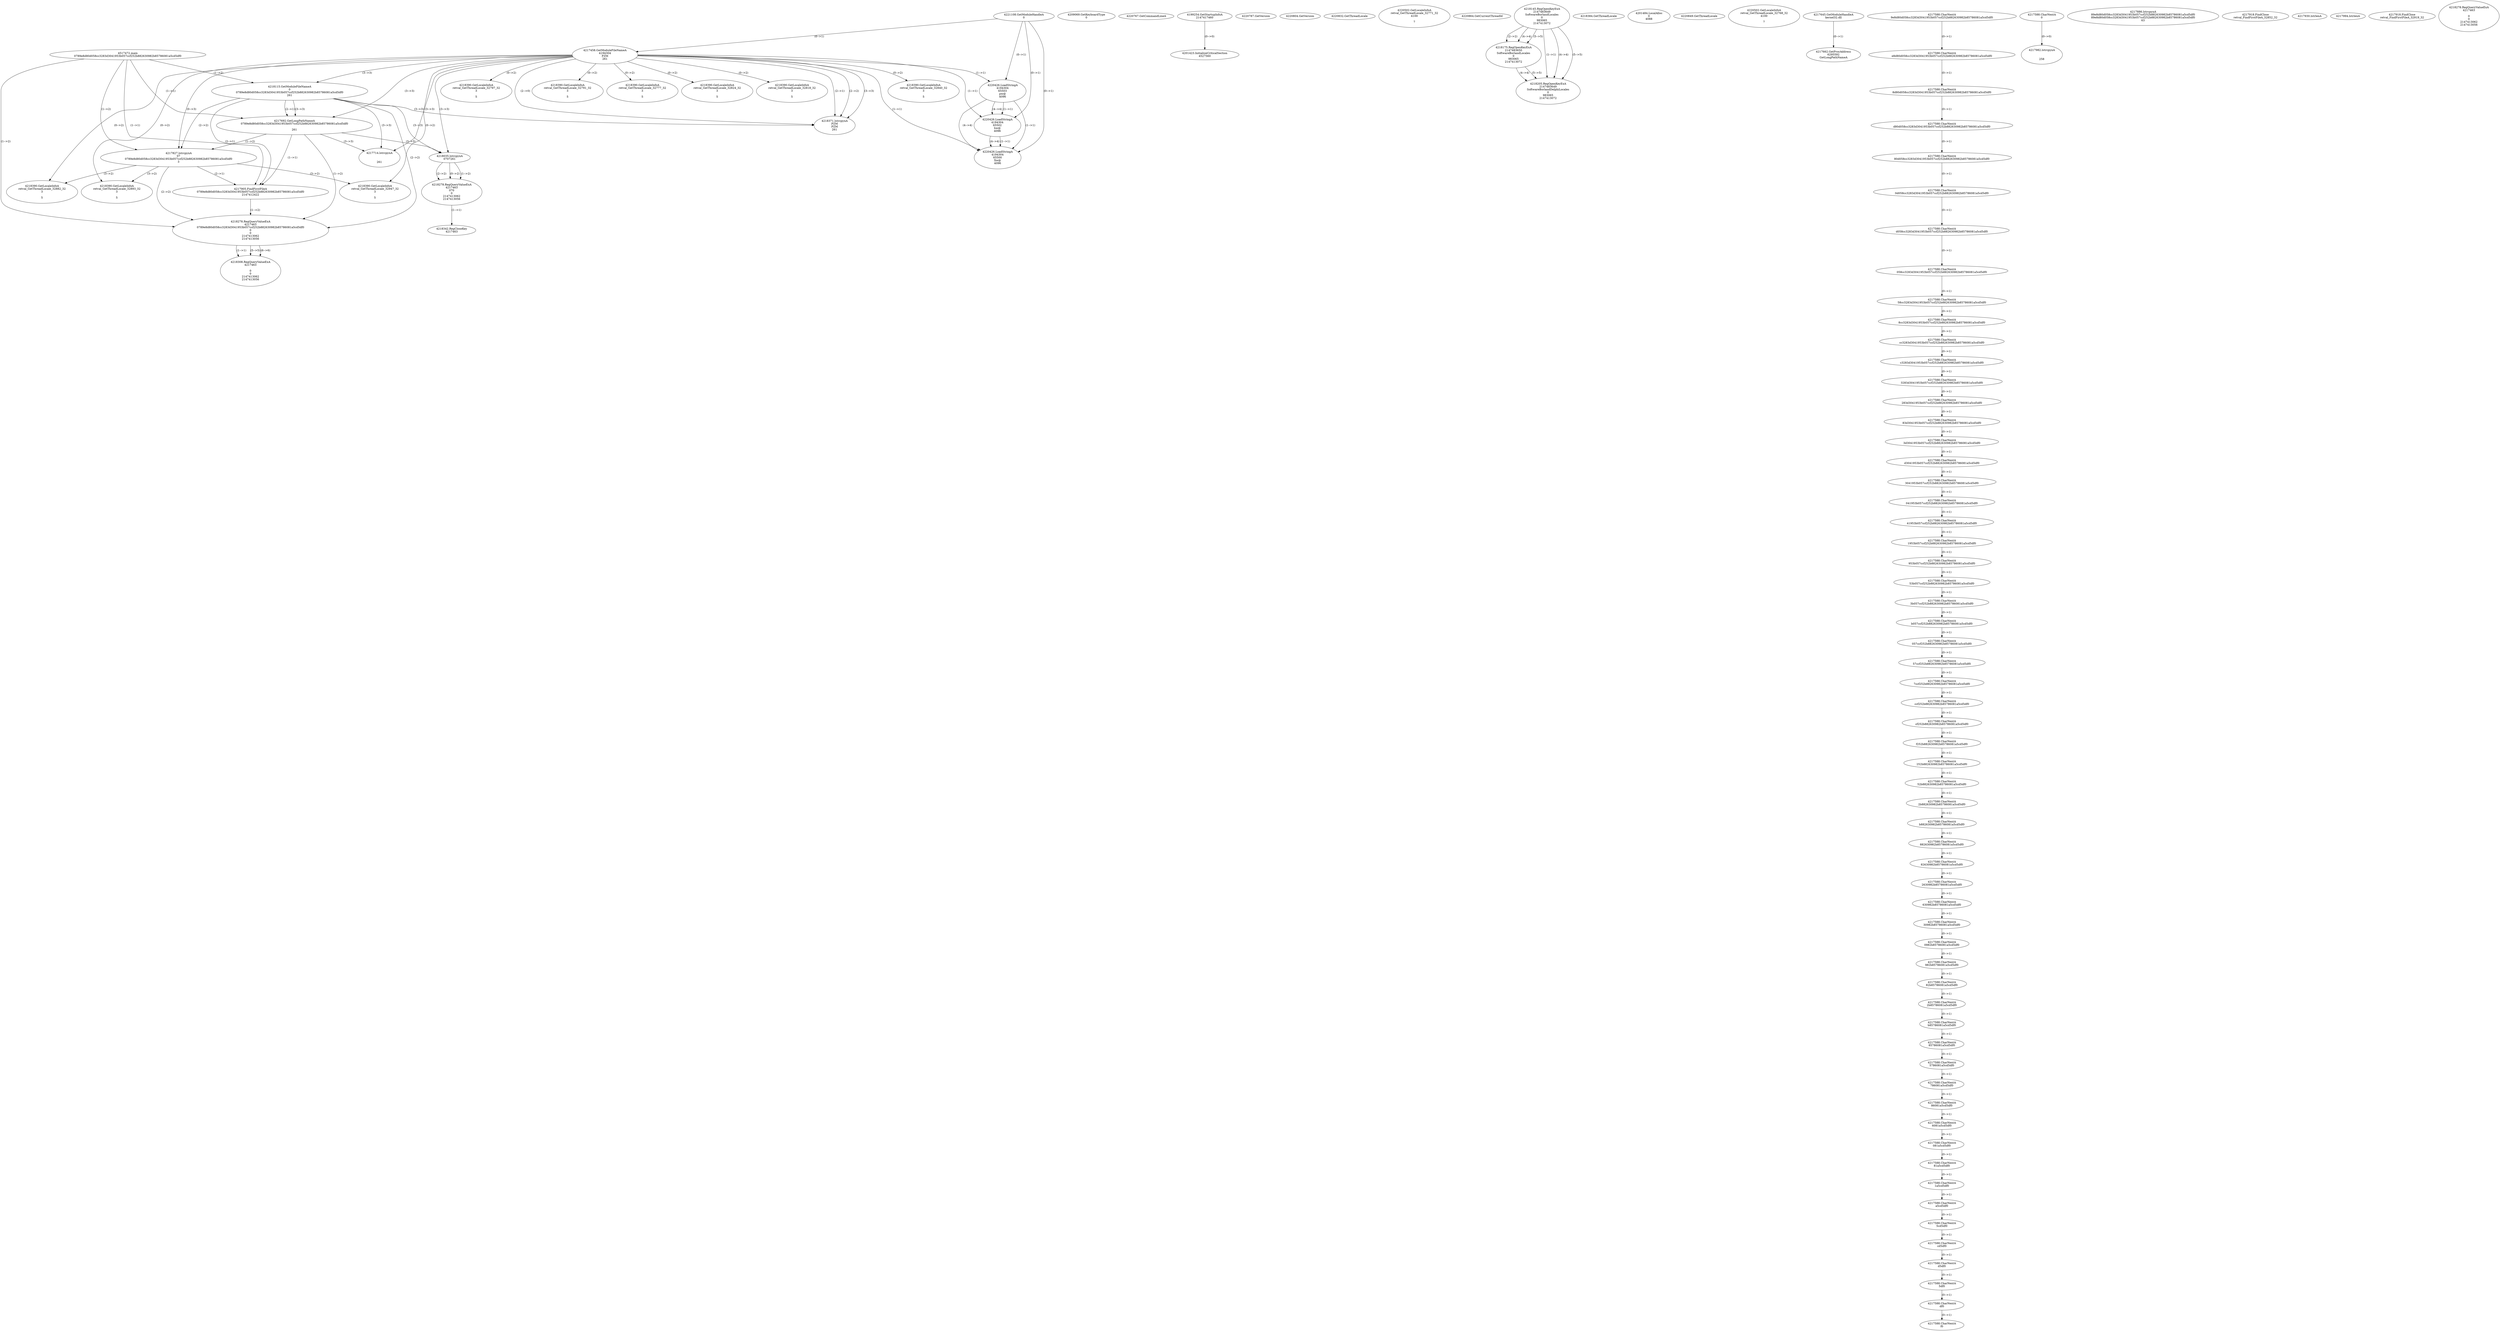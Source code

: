 // Global SCDG with merge call
digraph {
	0 [label="4517472.main
0789e8d80d058cc3283d3041953b057ccf252b882630982b85786081a5cd5df0"]
	1 [label="4221108.GetModuleHandleA
0"]
	2 [label="4209069.GetKeyboardType
0"]
	3 [label="4220767.GetCommandLineA
"]
	4 [label="4199254.GetStartupInfoA
2147417460"]
	5 [label="4220787.GetVersion
"]
	6 [label="4220804.GetVersion
"]
	7 [label="4220832.GetThreadLocale
"]
	8 [label="4220502.GetLocaleInfoA
retval_GetThreadLocale_32771_32
4100

7"]
	9 [label="4220864.GetCurrentThreadId
"]
	10 [label="4217458.GetModuleFileNameA
4194304
PZM
261"]
	1 -> 10 [label="(0-->1)"]
	11 [label="4218115.GetModuleFileNameA
0
0789e8d80d058cc3283d3041953b057ccf252b882630982b85786081a5cd5df0
261"]
	0 -> 11 [label="(1-->2)"]
	10 -> 11 [label="(3-->3)"]
	12 [label="4218145.RegOpenKeyExA
2147483649
Software\Borland\Locales
0
983065
2147413072"]
	13 [label="4218175.RegOpenKeyExA
2147483650
Software\Borland\Locales
0
983065
2147413072"]
	12 -> 13 [label="(2-->2)"]
	12 -> 13 [label="(4-->4)"]
	12 -> 13 [label="(5-->5)"]
	14 [label="4218205.RegOpenKeyExA
2147483649
Software\Borland\Delphi\Locales
0
983065
2147413072"]
	12 -> 14 [label="(1-->1)"]
	12 -> 14 [label="(4-->4)"]
	13 -> 14 [label="(4-->4)"]
	12 -> 14 [label="(5-->5)"]
	13 -> 14 [label="(5-->5)"]
	15 [label="4218371.lstrcpynA
PZM
PZM
261"]
	10 -> 15 [label="(2-->1)"]
	10 -> 15 [label="(2-->2)"]
	10 -> 15 [label="(3-->3)"]
	11 -> 15 [label="(3-->3)"]
	10 -> 15 [label="(2-->0)"]
	16 [label="4218384.GetThreadLocale
"]
	17 [label="4218390.GetLocaleInfoA
retval_GetThreadLocale_32840_32
3

5"]
	10 -> 17 [label="(0-->2)"]
	18 [label="4220426.LoadStringA
4194304
65503
pw@
4096"]
	1 -> 18 [label="(0-->1)"]
	10 -> 18 [label="(1-->1)"]
	19 [label="4201423.InitializeCriticalSection
4527560"]
	4 -> 19 [label="(0-->0)"]
	20 [label="4201484.LocalAlloc
0
4088"]
	21 [label="4220849.GetThreadLocale
"]
	22 [label="4220502.GetLocaleInfoA
retval_GetThreadLocale_32768_32
4100

7"]
	23 [label="4217645.GetModuleHandleA
kernel32.dll"]
	24 [label="4217662.GetProcAddress
6295592
GetLongPathNameA"]
	23 -> 24 [label="(0-->1)"]
	25 [label="4217692.GetLongPathNameA
0789e8d80d058cc3283d3041953b057ccf252b882630982b85786081a5cd5df0

261"]
	0 -> 25 [label="(1-->1)"]
	11 -> 25 [label="(2-->1)"]
	10 -> 25 [label="(3-->3)"]
	11 -> 25 [label="(3-->3)"]
	26 [label="4217827.lstrcpynA
07
0789e8d80d058cc3283d3041953b057ccf252b882630982b85786081a5cd5df0
3"]
	0 -> 26 [label="(1-->2)"]
	11 -> 26 [label="(2-->2)"]
	25 -> 26 [label="(1-->2)"]
	10 -> 26 [label="(0-->3)"]
	27 [label="4217588.CharNextA
9e8d80d058cc3283d3041953b057ccf252b882630982b85786081a5cd5df0"]
	28 [label="4217588.CharNextA
e8d80d058cc3283d3041953b057ccf252b882630982b85786081a5cd5df0"]
	27 -> 28 [label="(0-->1)"]
	29 [label="4217588.CharNextA
8d80d058cc3283d3041953b057ccf252b882630982b85786081a5cd5df0"]
	28 -> 29 [label="(0-->1)"]
	30 [label="4217588.CharNextA
d80d058cc3283d3041953b057ccf252b882630982b85786081a5cd5df0"]
	29 -> 30 [label="(0-->1)"]
	31 [label="4217588.CharNextA
80d058cc3283d3041953b057ccf252b882630982b85786081a5cd5df0"]
	30 -> 31 [label="(0-->1)"]
	32 [label="4217588.CharNextA
0d058cc3283d3041953b057ccf252b882630982b85786081a5cd5df0"]
	31 -> 32 [label="(0-->1)"]
	33 [label="4217588.CharNextA
d058cc3283d3041953b057ccf252b882630982b85786081a5cd5df0"]
	32 -> 33 [label="(0-->1)"]
	34 [label="4217588.CharNextA
058cc3283d3041953b057ccf252b882630982b85786081a5cd5df0"]
	33 -> 34 [label="(0-->1)"]
	35 [label="4217588.CharNextA
58cc3283d3041953b057ccf252b882630982b85786081a5cd5df0"]
	34 -> 35 [label="(0-->1)"]
	36 [label="4217588.CharNextA
8cc3283d3041953b057ccf252b882630982b85786081a5cd5df0"]
	35 -> 36 [label="(0-->1)"]
	37 [label="4217588.CharNextA
cc3283d3041953b057ccf252b882630982b85786081a5cd5df0"]
	36 -> 37 [label="(0-->1)"]
	38 [label="4217588.CharNextA
c3283d3041953b057ccf252b882630982b85786081a5cd5df0"]
	37 -> 38 [label="(0-->1)"]
	39 [label="4217588.CharNextA
3283d3041953b057ccf252b882630982b85786081a5cd5df0"]
	38 -> 39 [label="(0-->1)"]
	40 [label="4217588.CharNextA
283d3041953b057ccf252b882630982b85786081a5cd5df0"]
	39 -> 40 [label="(0-->1)"]
	41 [label="4217588.CharNextA
83d3041953b057ccf252b882630982b85786081a5cd5df0"]
	40 -> 41 [label="(0-->1)"]
	42 [label="4217588.CharNextA
3d3041953b057ccf252b882630982b85786081a5cd5df0"]
	41 -> 42 [label="(0-->1)"]
	43 [label="4217588.CharNextA
d3041953b057ccf252b882630982b85786081a5cd5df0"]
	42 -> 43 [label="(0-->1)"]
	44 [label="4217588.CharNextA
3041953b057ccf252b882630982b85786081a5cd5df0"]
	43 -> 44 [label="(0-->1)"]
	45 [label="4217588.CharNextA
041953b057ccf252b882630982b85786081a5cd5df0"]
	44 -> 45 [label="(0-->1)"]
	46 [label="4217588.CharNextA
41953b057ccf252b882630982b85786081a5cd5df0"]
	45 -> 46 [label="(0-->1)"]
	47 [label="4217588.CharNextA
1953b057ccf252b882630982b85786081a5cd5df0"]
	46 -> 47 [label="(0-->1)"]
	48 [label="4217588.CharNextA
953b057ccf252b882630982b85786081a5cd5df0"]
	47 -> 48 [label="(0-->1)"]
	49 [label="4217588.CharNextA
53b057ccf252b882630982b85786081a5cd5df0"]
	48 -> 49 [label="(0-->1)"]
	50 [label="4217588.CharNextA
3b057ccf252b882630982b85786081a5cd5df0"]
	49 -> 50 [label="(0-->1)"]
	51 [label="4217588.CharNextA
b057ccf252b882630982b85786081a5cd5df0"]
	50 -> 51 [label="(0-->1)"]
	52 [label="4217588.CharNextA
057ccf252b882630982b85786081a5cd5df0"]
	51 -> 52 [label="(0-->1)"]
	53 [label="4217588.CharNextA
57ccf252b882630982b85786081a5cd5df0"]
	52 -> 53 [label="(0-->1)"]
	54 [label="4217588.CharNextA
7ccf252b882630982b85786081a5cd5df0"]
	53 -> 54 [label="(0-->1)"]
	55 [label="4217588.CharNextA
ccf252b882630982b85786081a5cd5df0"]
	54 -> 55 [label="(0-->1)"]
	56 [label="4217588.CharNextA
cf252b882630982b85786081a5cd5df0"]
	55 -> 56 [label="(0-->1)"]
	57 [label="4217588.CharNextA
f252b882630982b85786081a5cd5df0"]
	56 -> 57 [label="(0-->1)"]
	58 [label="4217588.CharNextA
252b882630982b85786081a5cd5df0"]
	57 -> 58 [label="(0-->1)"]
	59 [label="4217588.CharNextA
52b882630982b85786081a5cd5df0"]
	58 -> 59 [label="(0-->1)"]
	60 [label="4217588.CharNextA
2b882630982b85786081a5cd5df0"]
	59 -> 60 [label="(0-->1)"]
	61 [label="4217588.CharNextA
b882630982b85786081a5cd5df0"]
	60 -> 61 [label="(0-->1)"]
	62 [label="4217588.CharNextA
882630982b85786081a5cd5df0"]
	61 -> 62 [label="(0-->1)"]
	63 [label="4217588.CharNextA
82630982b85786081a5cd5df0"]
	62 -> 63 [label="(0-->1)"]
	64 [label="4217588.CharNextA
2630982b85786081a5cd5df0"]
	63 -> 64 [label="(0-->1)"]
	65 [label="4217588.CharNextA
630982b85786081a5cd5df0"]
	64 -> 65 [label="(0-->1)"]
	66 [label="4217588.CharNextA
30982b85786081a5cd5df0"]
	65 -> 66 [label="(0-->1)"]
	67 [label="4217588.CharNextA
0982b85786081a5cd5df0"]
	66 -> 67 [label="(0-->1)"]
	68 [label="4217588.CharNextA
982b85786081a5cd5df0"]
	67 -> 68 [label="(0-->1)"]
	69 [label="4217588.CharNextA
82b85786081a5cd5df0"]
	68 -> 69 [label="(0-->1)"]
	70 [label="4217588.CharNextA
2b85786081a5cd5df0"]
	69 -> 70 [label="(0-->1)"]
	71 [label="4217588.CharNextA
b85786081a5cd5df0"]
	70 -> 71 [label="(0-->1)"]
	72 [label="4217588.CharNextA
85786081a5cd5df0"]
	71 -> 72 [label="(0-->1)"]
	73 [label="4217588.CharNextA
5786081a5cd5df0"]
	72 -> 73 [label="(0-->1)"]
	74 [label="4217588.CharNextA
786081a5cd5df0"]
	73 -> 74 [label="(0-->1)"]
	75 [label="4217588.CharNextA
86081a5cd5df0"]
	74 -> 75 [label="(0-->1)"]
	76 [label="4217588.CharNextA
6081a5cd5df0"]
	75 -> 76 [label="(0-->1)"]
	77 [label="4217588.CharNextA
081a5cd5df0"]
	76 -> 77 [label="(0-->1)"]
	78 [label="4217588.CharNextA
81a5cd5df0"]
	77 -> 78 [label="(0-->1)"]
	79 [label="4217588.CharNextA
1a5cd5df0"]
	78 -> 79 [label="(0-->1)"]
	80 [label="4217588.CharNextA
a5cd5df0"]
	79 -> 80 [label="(0-->1)"]
	81 [label="4217588.CharNextA
5cd5df0"]
	80 -> 81 [label="(0-->1)"]
	82 [label="4217588.CharNextA
cd5df0"]
	81 -> 82 [label="(0-->1)"]
	83 [label="4217588.CharNextA
d5df0"]
	82 -> 83 [label="(0-->1)"]
	84 [label="4217588.CharNextA
5df0"]
	83 -> 84 [label="(0-->1)"]
	85 [label="4217588.CharNextA
df0"]
	84 -> 85 [label="(0-->1)"]
	86 [label="4217588.CharNextA
f0"]
	85 -> 86 [label="(0-->1)"]
	87 [label="4217588.CharNextA
0"]
	88 [label="4217886.lstrcpynA
89e8d80d058cc3283d3041953b057ccf252b882630982b85786081a5cd5df0
89e8d80d058cc3283d3041953b057ccf252b882630982b85786081a5cd5df0
63"]
	89 [label="4217905.FindFirstFileA
0789e8d80d058cc3283d3041953b057ccf252b882630982b85786081a5cd5df0
2147412422"]
	0 -> 89 [label="(1-->1)"]
	11 -> 89 [label="(2-->1)"]
	25 -> 89 [label="(1-->1)"]
	26 -> 89 [label="(2-->1)"]
	90 [label="4217918.FindClose
retval_FindFirstFileA_32852_32"]
	91 [label="4217930.lstrlenA
"]
	92 [label="4217982.lstrcpynA


258"]
	87 -> 92 [label="(0-->0)"]
	93 [label="4217994.lstrlenA
"]
	94 [label="4218035.lstrcpynA
07\
07\
261"]
	10 -> 94 [label="(3-->3)"]
	11 -> 94 [label="(3-->3)"]
	25 -> 94 [label="(3-->3)"]
	95 [label="4218278.RegQueryValueExA
4217463
07\
0
0
2147413062
2147413056"]
	94 -> 95 [label="(1-->2)"]
	94 -> 95 [label="(2-->2)"]
	94 -> 95 [label="(0-->2)"]
	96 [label="4218342.RegCloseKey
4217463"]
	95 -> 96 [label="(1-->1)"]
	97 [label="4218390.GetLocaleInfoA
retval_GetThreadLocale_32893_32
3

5"]
	10 -> 97 [label="(0-->2)"]
	26 -> 97 [label="(3-->2)"]
	98 [label="4220426.LoadStringA
4194304
65502
hw@
4096"]
	1 -> 98 [label="(0-->1)"]
	10 -> 98 [label="(1-->1)"]
	18 -> 98 [label="(1-->1)"]
	18 -> 98 [label="(4-->4)"]
	99 [label="4218278.RegQueryValueExA
4217463
0789e8d80d058cc3283d3041953b057ccf252b882630982b85786081a5cd5df0
0
0
2147413062
2147413056"]
	0 -> 99 [label="(1-->2)"]
	11 -> 99 [label="(2-->2)"]
	25 -> 99 [label="(1-->2)"]
	26 -> 99 [label="(2-->2)"]
	89 -> 99 [label="(1-->2)"]
	100 [label="4218308.RegQueryValueExA
4217463

0
0
2147413062
2147413056"]
	99 -> 100 [label="(1-->1)"]
	99 -> 100 [label="(5-->5)"]
	99 -> 100 [label="(6-->6)"]
	101 [label="4218390.GetLocaleInfoA
retval_GetThreadLocale_32882_32
3

5"]
	10 -> 101 [label="(0-->2)"]
	26 -> 101 [label="(3-->2)"]
	102 [label="4217918.FindClose
retval_FindFirstFileA_32919_32"]
	103 [label="4218390.GetLocaleInfoA
retval_GetThreadLocale_32947_32
3

5"]
	10 -> 103 [label="(0-->2)"]
	26 -> 103 [label="(3-->2)"]
	104 [label="4217714.lstrcpynA


261"]
	10 -> 104 [label="(3-->3)"]
	11 -> 104 [label="(3-->3)"]
	25 -> 104 [label="(3-->3)"]
	105 [label="4218278.RegQueryValueExA
4217463

0
0
2147413062
2147413056"]
	106 [label="4218390.GetLocaleInfoA
retval_GetThreadLocale_32797_32
3

5"]
	10 -> 106 [label="(0-->2)"]
	107 [label="4220426.LoadStringA
4194304
65500
Xw@
4096"]
	1 -> 107 [label="(0-->1)"]
	10 -> 107 [label="(1-->1)"]
	18 -> 107 [label="(1-->1)"]
	98 -> 107 [label="(1-->1)"]
	18 -> 107 [label="(4-->4)"]
	98 -> 107 [label="(4-->4)"]
	108 [label="4218390.GetLocaleInfoA
retval_GetThreadLocale_32791_32
3

5"]
	10 -> 108 [label="(0-->2)"]
	109 [label="4218390.GetLocaleInfoA
retval_GetThreadLocale_32777_32
3

5"]
	10 -> 109 [label="(0-->2)"]
	110 [label="4218390.GetLocaleInfoA
retval_GetThreadLocale_32824_32
3

5"]
	10 -> 110 [label="(0-->2)"]
	111 [label="4218390.GetLocaleInfoA
retval_GetThreadLocale_32818_32
3

5"]
	10 -> 111 [label="(0-->2)"]
}
